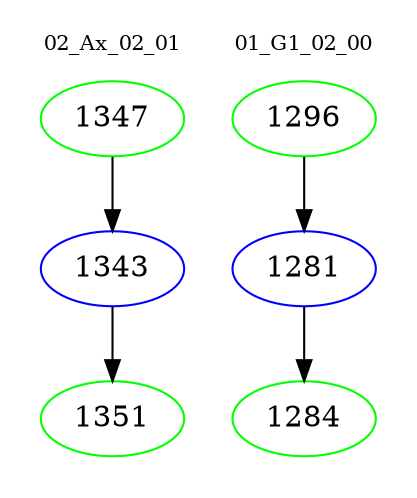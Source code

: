 digraph{
subgraph cluster_0 {
color = white
label = "02_Ax_02_01";
fontsize=10;
T0_1347 [label="1347", color="green"]
T0_1347 -> T0_1343 [color="black"]
T0_1343 [label="1343", color="blue"]
T0_1343 -> T0_1351 [color="black"]
T0_1351 [label="1351", color="green"]
}
subgraph cluster_1 {
color = white
label = "01_G1_02_00";
fontsize=10;
T1_1296 [label="1296", color="green"]
T1_1296 -> T1_1281 [color="black"]
T1_1281 [label="1281", color="blue"]
T1_1281 -> T1_1284 [color="black"]
T1_1284 [label="1284", color="green"]
}
}
